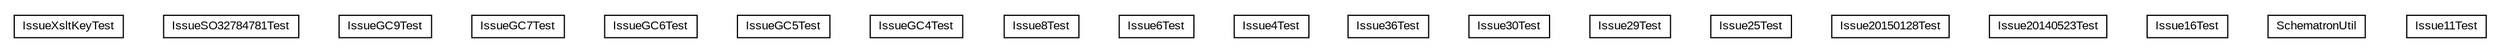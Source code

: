 #!/usr/local/bin/dot
#
# Class diagram 
# Generated by UMLGraph version 5.1 (http://www.umlgraph.org/)
#

digraph G {
	edge [fontname="arial",fontsize=10,labelfontname="arial",labelfontsize=10];
	node [fontname="arial",fontsize=10,shape=plaintext];
	nodesep=0.25;
	ranksep=0.5;
	// com.helger.schematron.supplementary.IssueXsltKeyTest
	c284 [label=<<table title="com.helger.schematron.supplementary.IssueXsltKeyTest" border="0" cellborder="1" cellspacing="0" cellpadding="2" port="p" href="./IssueXsltKeyTest.html">
		<tr><td><table border="0" cellspacing="0" cellpadding="1">
<tr><td align="center" balign="center"> IssueXsltKeyTest </td></tr>
		</table></td></tr>
		</table>>, fontname="arial", fontcolor="black", fontsize=10.0];
	// com.helger.schematron.supplementary.IssueSO32784781Test
	c285 [label=<<table title="com.helger.schematron.supplementary.IssueSO32784781Test" border="0" cellborder="1" cellspacing="0" cellpadding="2" port="p" href="./IssueSO32784781Test.html">
		<tr><td><table border="0" cellspacing="0" cellpadding="1">
<tr><td align="center" balign="center"> IssueSO32784781Test </td></tr>
		</table></td></tr>
		</table>>, fontname="arial", fontcolor="black", fontsize=10.0];
	// com.helger.schematron.supplementary.IssueGC9Test
	c286 [label=<<table title="com.helger.schematron.supplementary.IssueGC9Test" border="0" cellborder="1" cellspacing="0" cellpadding="2" port="p" href="./IssueGC9Test.html">
		<tr><td><table border="0" cellspacing="0" cellpadding="1">
<tr><td align="center" balign="center"> IssueGC9Test </td></tr>
		</table></td></tr>
		</table>>, fontname="arial", fontcolor="black", fontsize=10.0];
	// com.helger.schematron.supplementary.IssueGC7Test
	c287 [label=<<table title="com.helger.schematron.supplementary.IssueGC7Test" border="0" cellborder="1" cellspacing="0" cellpadding="2" port="p" href="./IssueGC7Test.html">
		<tr><td><table border="0" cellspacing="0" cellpadding="1">
<tr><td align="center" balign="center"> IssueGC7Test </td></tr>
		</table></td></tr>
		</table>>, fontname="arial", fontcolor="black", fontsize=10.0];
	// com.helger.schematron.supplementary.IssueGC6Test
	c288 [label=<<table title="com.helger.schematron.supplementary.IssueGC6Test" border="0" cellborder="1" cellspacing="0" cellpadding="2" port="p" href="./IssueGC6Test.html">
		<tr><td><table border="0" cellspacing="0" cellpadding="1">
<tr><td align="center" balign="center"> IssueGC6Test </td></tr>
		</table></td></tr>
		</table>>, fontname="arial", fontcolor="black", fontsize=10.0];
	// com.helger.schematron.supplementary.IssueGC5Test
	c289 [label=<<table title="com.helger.schematron.supplementary.IssueGC5Test" border="0" cellborder="1" cellspacing="0" cellpadding="2" port="p" href="./IssueGC5Test.html">
		<tr><td><table border="0" cellspacing="0" cellpadding="1">
<tr><td align="center" balign="center"> IssueGC5Test </td></tr>
		</table></td></tr>
		</table>>, fontname="arial", fontcolor="black", fontsize=10.0];
	// com.helger.schematron.supplementary.IssueGC4Test
	c290 [label=<<table title="com.helger.schematron.supplementary.IssueGC4Test" border="0" cellborder="1" cellspacing="0" cellpadding="2" port="p" href="./IssueGC4Test.html">
		<tr><td><table border="0" cellspacing="0" cellpadding="1">
<tr><td align="center" balign="center"> IssueGC4Test </td></tr>
		</table></td></tr>
		</table>>, fontname="arial", fontcolor="black", fontsize=10.0];
	// com.helger.schematron.supplementary.Issue8Test
	c291 [label=<<table title="com.helger.schematron.supplementary.Issue8Test" border="0" cellborder="1" cellspacing="0" cellpadding="2" port="p" href="./Issue8Test.html">
		<tr><td><table border="0" cellspacing="0" cellpadding="1">
<tr><td align="center" balign="center"> Issue8Test </td></tr>
		</table></td></tr>
		</table>>, fontname="arial", fontcolor="black", fontsize=10.0];
	// com.helger.schematron.supplementary.Issue6Test
	c292 [label=<<table title="com.helger.schematron.supplementary.Issue6Test" border="0" cellborder="1" cellspacing="0" cellpadding="2" port="p" href="./Issue6Test.html">
		<tr><td><table border="0" cellspacing="0" cellpadding="1">
<tr><td align="center" balign="center"> Issue6Test </td></tr>
		</table></td></tr>
		</table>>, fontname="arial", fontcolor="black", fontsize=10.0];
	// com.helger.schematron.supplementary.Issue4Test
	c293 [label=<<table title="com.helger.schematron.supplementary.Issue4Test" border="0" cellborder="1" cellspacing="0" cellpadding="2" port="p" href="./Issue4Test.html">
		<tr><td><table border="0" cellspacing="0" cellpadding="1">
<tr><td align="center" balign="center"> Issue4Test </td></tr>
		</table></td></tr>
		</table>>, fontname="arial", fontcolor="black", fontsize=10.0];
	// com.helger.schematron.supplementary.Issue36Test
	c294 [label=<<table title="com.helger.schematron.supplementary.Issue36Test" border="0" cellborder="1" cellspacing="0" cellpadding="2" port="p" href="./Issue36Test.html">
		<tr><td><table border="0" cellspacing="0" cellpadding="1">
<tr><td align="center" balign="center"> Issue36Test </td></tr>
		</table></td></tr>
		</table>>, fontname="arial", fontcolor="black", fontsize=10.0];
	// com.helger.schematron.supplementary.Issue30Test
	c295 [label=<<table title="com.helger.schematron.supplementary.Issue30Test" border="0" cellborder="1" cellspacing="0" cellpadding="2" port="p" href="./Issue30Test.html">
		<tr><td><table border="0" cellspacing="0" cellpadding="1">
<tr><td align="center" balign="center"> Issue30Test </td></tr>
		</table></td></tr>
		</table>>, fontname="arial", fontcolor="black", fontsize=10.0];
	// com.helger.schematron.supplementary.Issue29Test
	c296 [label=<<table title="com.helger.schematron.supplementary.Issue29Test" border="0" cellborder="1" cellspacing="0" cellpadding="2" port="p" href="./Issue29Test.html">
		<tr><td><table border="0" cellspacing="0" cellpadding="1">
<tr><td align="center" balign="center"> Issue29Test </td></tr>
		</table></td></tr>
		</table>>, fontname="arial", fontcolor="black", fontsize=10.0];
	// com.helger.schematron.supplementary.Issue25Test
	c297 [label=<<table title="com.helger.schematron.supplementary.Issue25Test" border="0" cellborder="1" cellspacing="0" cellpadding="2" port="p" href="./Issue25Test.html">
		<tr><td><table border="0" cellspacing="0" cellpadding="1">
<tr><td align="center" balign="center"> Issue25Test </td></tr>
		</table></td></tr>
		</table>>, fontname="arial", fontcolor="black", fontsize=10.0];
	// com.helger.schematron.supplementary.Issue20150128Test
	c298 [label=<<table title="com.helger.schematron.supplementary.Issue20150128Test" border="0" cellborder="1" cellspacing="0" cellpadding="2" port="p" href="./Issue20150128Test.html">
		<tr><td><table border="0" cellspacing="0" cellpadding="1">
<tr><td align="center" balign="center"> Issue20150128Test </td></tr>
		</table></td></tr>
		</table>>, fontname="arial", fontcolor="black", fontsize=10.0];
	// com.helger.schematron.supplementary.Issue20140523Test
	c299 [label=<<table title="com.helger.schematron.supplementary.Issue20140523Test" border="0" cellborder="1" cellspacing="0" cellpadding="2" port="p" href="./Issue20140523Test.html">
		<tr><td><table border="0" cellspacing="0" cellpadding="1">
<tr><td align="center" balign="center"> Issue20140523Test </td></tr>
		</table></td></tr>
		</table>>, fontname="arial", fontcolor="black", fontsize=10.0];
	// com.helger.schematron.supplementary.Issue16Test
	c300 [label=<<table title="com.helger.schematron.supplementary.Issue16Test" border="0" cellborder="1" cellspacing="0" cellpadding="2" port="p" href="./Issue16Test.html">
		<tr><td><table border="0" cellspacing="0" cellpadding="1">
<tr><td align="center" balign="center"> Issue16Test </td></tr>
		</table></td></tr>
		</table>>, fontname="arial", fontcolor="black", fontsize=10.0];
	// com.helger.schematron.supplementary.Issue16Test.SchematronUtil
	c301 [label=<<table title="com.helger.schematron.supplementary.Issue16Test.SchematronUtil" border="0" cellborder="1" cellspacing="0" cellpadding="2" port="p" href="./Issue16Test.SchematronUtil.html">
		<tr><td><table border="0" cellspacing="0" cellpadding="1">
<tr><td align="center" balign="center"> SchematronUtil </td></tr>
		</table></td></tr>
		</table>>, fontname="arial", fontcolor="black", fontsize=10.0];
	// com.helger.schematron.supplementary.Issue11Test
	c302 [label=<<table title="com.helger.schematron.supplementary.Issue11Test" border="0" cellborder="1" cellspacing="0" cellpadding="2" port="p" href="./Issue11Test.html">
		<tr><td><table border="0" cellspacing="0" cellpadding="1">
<tr><td align="center" balign="center"> Issue11Test </td></tr>
		</table></td></tr>
		</table>>, fontname="arial", fontcolor="black", fontsize=10.0];
}

